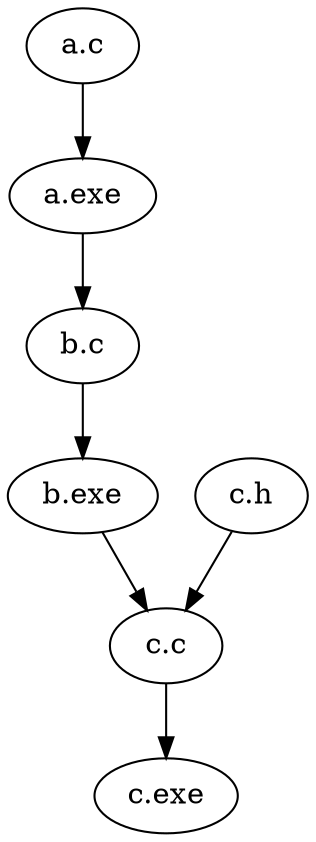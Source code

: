 digraph example3 {
	//rankdir = "LR";

	a_c [label = "a.c"];
	a_exe [label = "a.exe"];
	b_c [label = "b.c"];
	b_exe [label = "b.exe"];

	c_h [label = "c.h"];
	c_c [label = "c.c"];
	c_exe [label = "c.exe"];

	a_c -> a_exe -> b_c -> b_exe -> c_c -> c_exe;
	c_h -> c_c;
}
